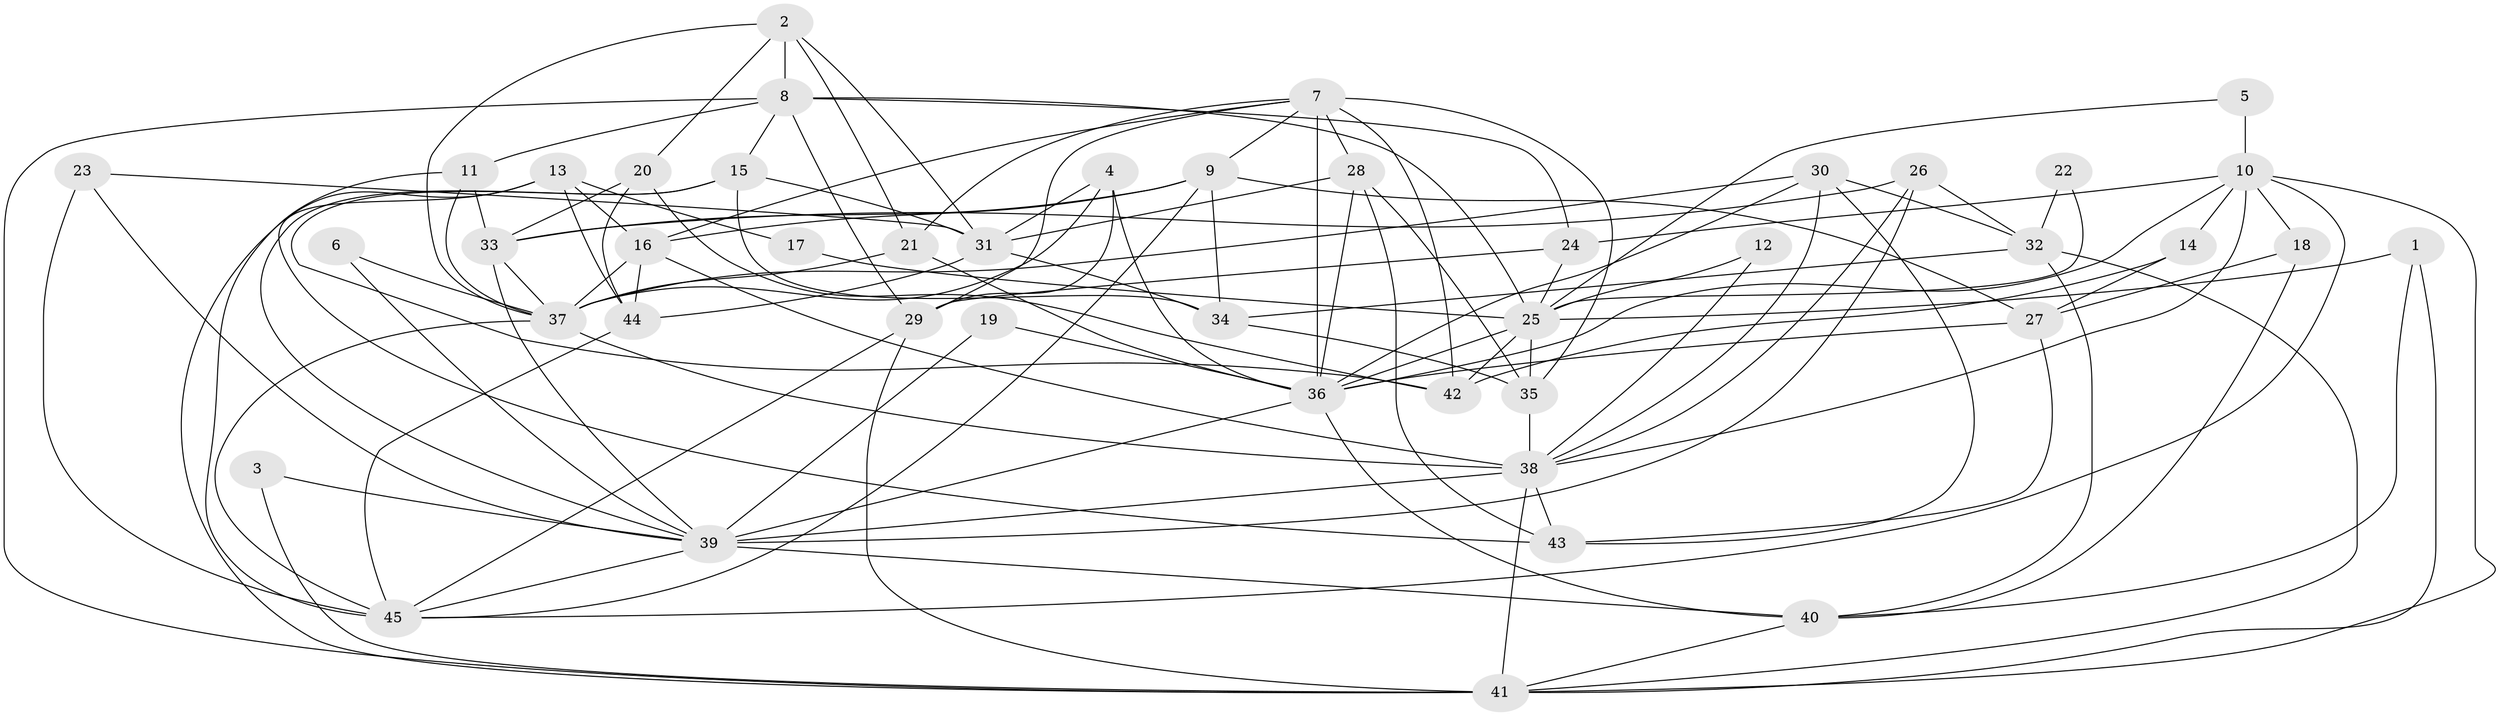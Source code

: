 // original degree distribution, {6: 0.056179775280898875, 3: 0.3258426966292135, 2: 0.11235955056179775, 5: 0.19101123595505617, 4: 0.25842696629213485, 9: 0.033707865168539325, 8: 0.011235955056179775, 7: 0.011235955056179775}
// Generated by graph-tools (version 1.1) at 2025/26/03/09/25 03:26:19]
// undirected, 45 vertices, 120 edges
graph export_dot {
graph [start="1"]
  node [color=gray90,style=filled];
  1;
  2;
  3;
  4;
  5;
  6;
  7;
  8;
  9;
  10;
  11;
  12;
  13;
  14;
  15;
  16;
  17;
  18;
  19;
  20;
  21;
  22;
  23;
  24;
  25;
  26;
  27;
  28;
  29;
  30;
  31;
  32;
  33;
  34;
  35;
  36;
  37;
  38;
  39;
  40;
  41;
  42;
  43;
  44;
  45;
  1 -- 25 [weight=2.0];
  1 -- 40 [weight=1.0];
  1 -- 41 [weight=1.0];
  2 -- 8 [weight=1.0];
  2 -- 20 [weight=1.0];
  2 -- 21 [weight=1.0];
  2 -- 31 [weight=1.0];
  2 -- 37 [weight=1.0];
  3 -- 39 [weight=1.0];
  3 -- 41 [weight=1.0];
  4 -- 29 [weight=1.0];
  4 -- 31 [weight=1.0];
  4 -- 36 [weight=1.0];
  4 -- 37 [weight=1.0];
  5 -- 10 [weight=2.0];
  5 -- 25 [weight=1.0];
  6 -- 37 [weight=1.0];
  6 -- 39 [weight=1.0];
  7 -- 9 [weight=1.0];
  7 -- 16 [weight=1.0];
  7 -- 21 [weight=1.0];
  7 -- 28 [weight=1.0];
  7 -- 29 [weight=1.0];
  7 -- 35 [weight=1.0];
  7 -- 36 [weight=1.0];
  7 -- 42 [weight=3.0];
  8 -- 11 [weight=1.0];
  8 -- 15 [weight=1.0];
  8 -- 24 [weight=1.0];
  8 -- 25 [weight=1.0];
  8 -- 29 [weight=1.0];
  8 -- 41 [weight=1.0];
  9 -- 16 [weight=1.0];
  9 -- 27 [weight=1.0];
  9 -- 33 [weight=1.0];
  9 -- 34 [weight=1.0];
  9 -- 45 [weight=1.0];
  10 -- 14 [weight=1.0];
  10 -- 18 [weight=1.0];
  10 -- 24 [weight=1.0];
  10 -- 36 [weight=1.0];
  10 -- 38 [weight=1.0];
  10 -- 41 [weight=1.0];
  10 -- 45 [weight=2.0];
  11 -- 33 [weight=1.0];
  11 -- 37 [weight=1.0];
  11 -- 45 [weight=1.0];
  12 -- 25 [weight=1.0];
  12 -- 38 [weight=1.0];
  13 -- 16 [weight=1.0];
  13 -- 17 [weight=2.0];
  13 -- 41 [weight=1.0];
  13 -- 43 [weight=1.0];
  13 -- 44 [weight=1.0];
  14 -- 27 [weight=1.0];
  14 -- 42 [weight=1.0];
  15 -- 31 [weight=1.0];
  15 -- 34 [weight=1.0];
  15 -- 39 [weight=1.0];
  15 -- 42 [weight=1.0];
  16 -- 37 [weight=1.0];
  16 -- 38 [weight=1.0];
  16 -- 44 [weight=1.0];
  17 -- 25 [weight=1.0];
  18 -- 27 [weight=1.0];
  18 -- 40 [weight=1.0];
  19 -- 36 [weight=1.0];
  19 -- 39 [weight=1.0];
  20 -- 33 [weight=1.0];
  20 -- 42 [weight=1.0];
  20 -- 44 [weight=1.0];
  21 -- 36 [weight=1.0];
  21 -- 37 [weight=2.0];
  22 -- 25 [weight=1.0];
  22 -- 32 [weight=1.0];
  23 -- 31 [weight=1.0];
  23 -- 39 [weight=1.0];
  23 -- 45 [weight=1.0];
  24 -- 25 [weight=1.0];
  24 -- 29 [weight=1.0];
  25 -- 35 [weight=1.0];
  25 -- 36 [weight=1.0];
  25 -- 42 [weight=1.0];
  26 -- 32 [weight=1.0];
  26 -- 33 [weight=1.0];
  26 -- 38 [weight=1.0];
  26 -- 39 [weight=1.0];
  27 -- 36 [weight=1.0];
  27 -- 43 [weight=1.0];
  28 -- 31 [weight=1.0];
  28 -- 35 [weight=1.0];
  28 -- 36 [weight=1.0];
  28 -- 43 [weight=1.0];
  29 -- 41 [weight=1.0];
  29 -- 45 [weight=1.0];
  30 -- 32 [weight=1.0];
  30 -- 36 [weight=1.0];
  30 -- 37 [weight=1.0];
  30 -- 38 [weight=1.0];
  30 -- 43 [weight=1.0];
  31 -- 34 [weight=1.0];
  31 -- 44 [weight=1.0];
  32 -- 34 [weight=1.0];
  32 -- 40 [weight=2.0];
  32 -- 41 [weight=1.0];
  33 -- 37 [weight=1.0];
  33 -- 39 [weight=1.0];
  34 -- 35 [weight=1.0];
  35 -- 38 [weight=1.0];
  36 -- 39 [weight=1.0];
  36 -- 40 [weight=1.0];
  37 -- 38 [weight=1.0];
  37 -- 45 [weight=1.0];
  38 -- 39 [weight=2.0];
  38 -- 41 [weight=1.0];
  38 -- 43 [weight=1.0];
  39 -- 40 [weight=2.0];
  39 -- 45 [weight=1.0];
  40 -- 41 [weight=1.0];
  44 -- 45 [weight=1.0];
}
